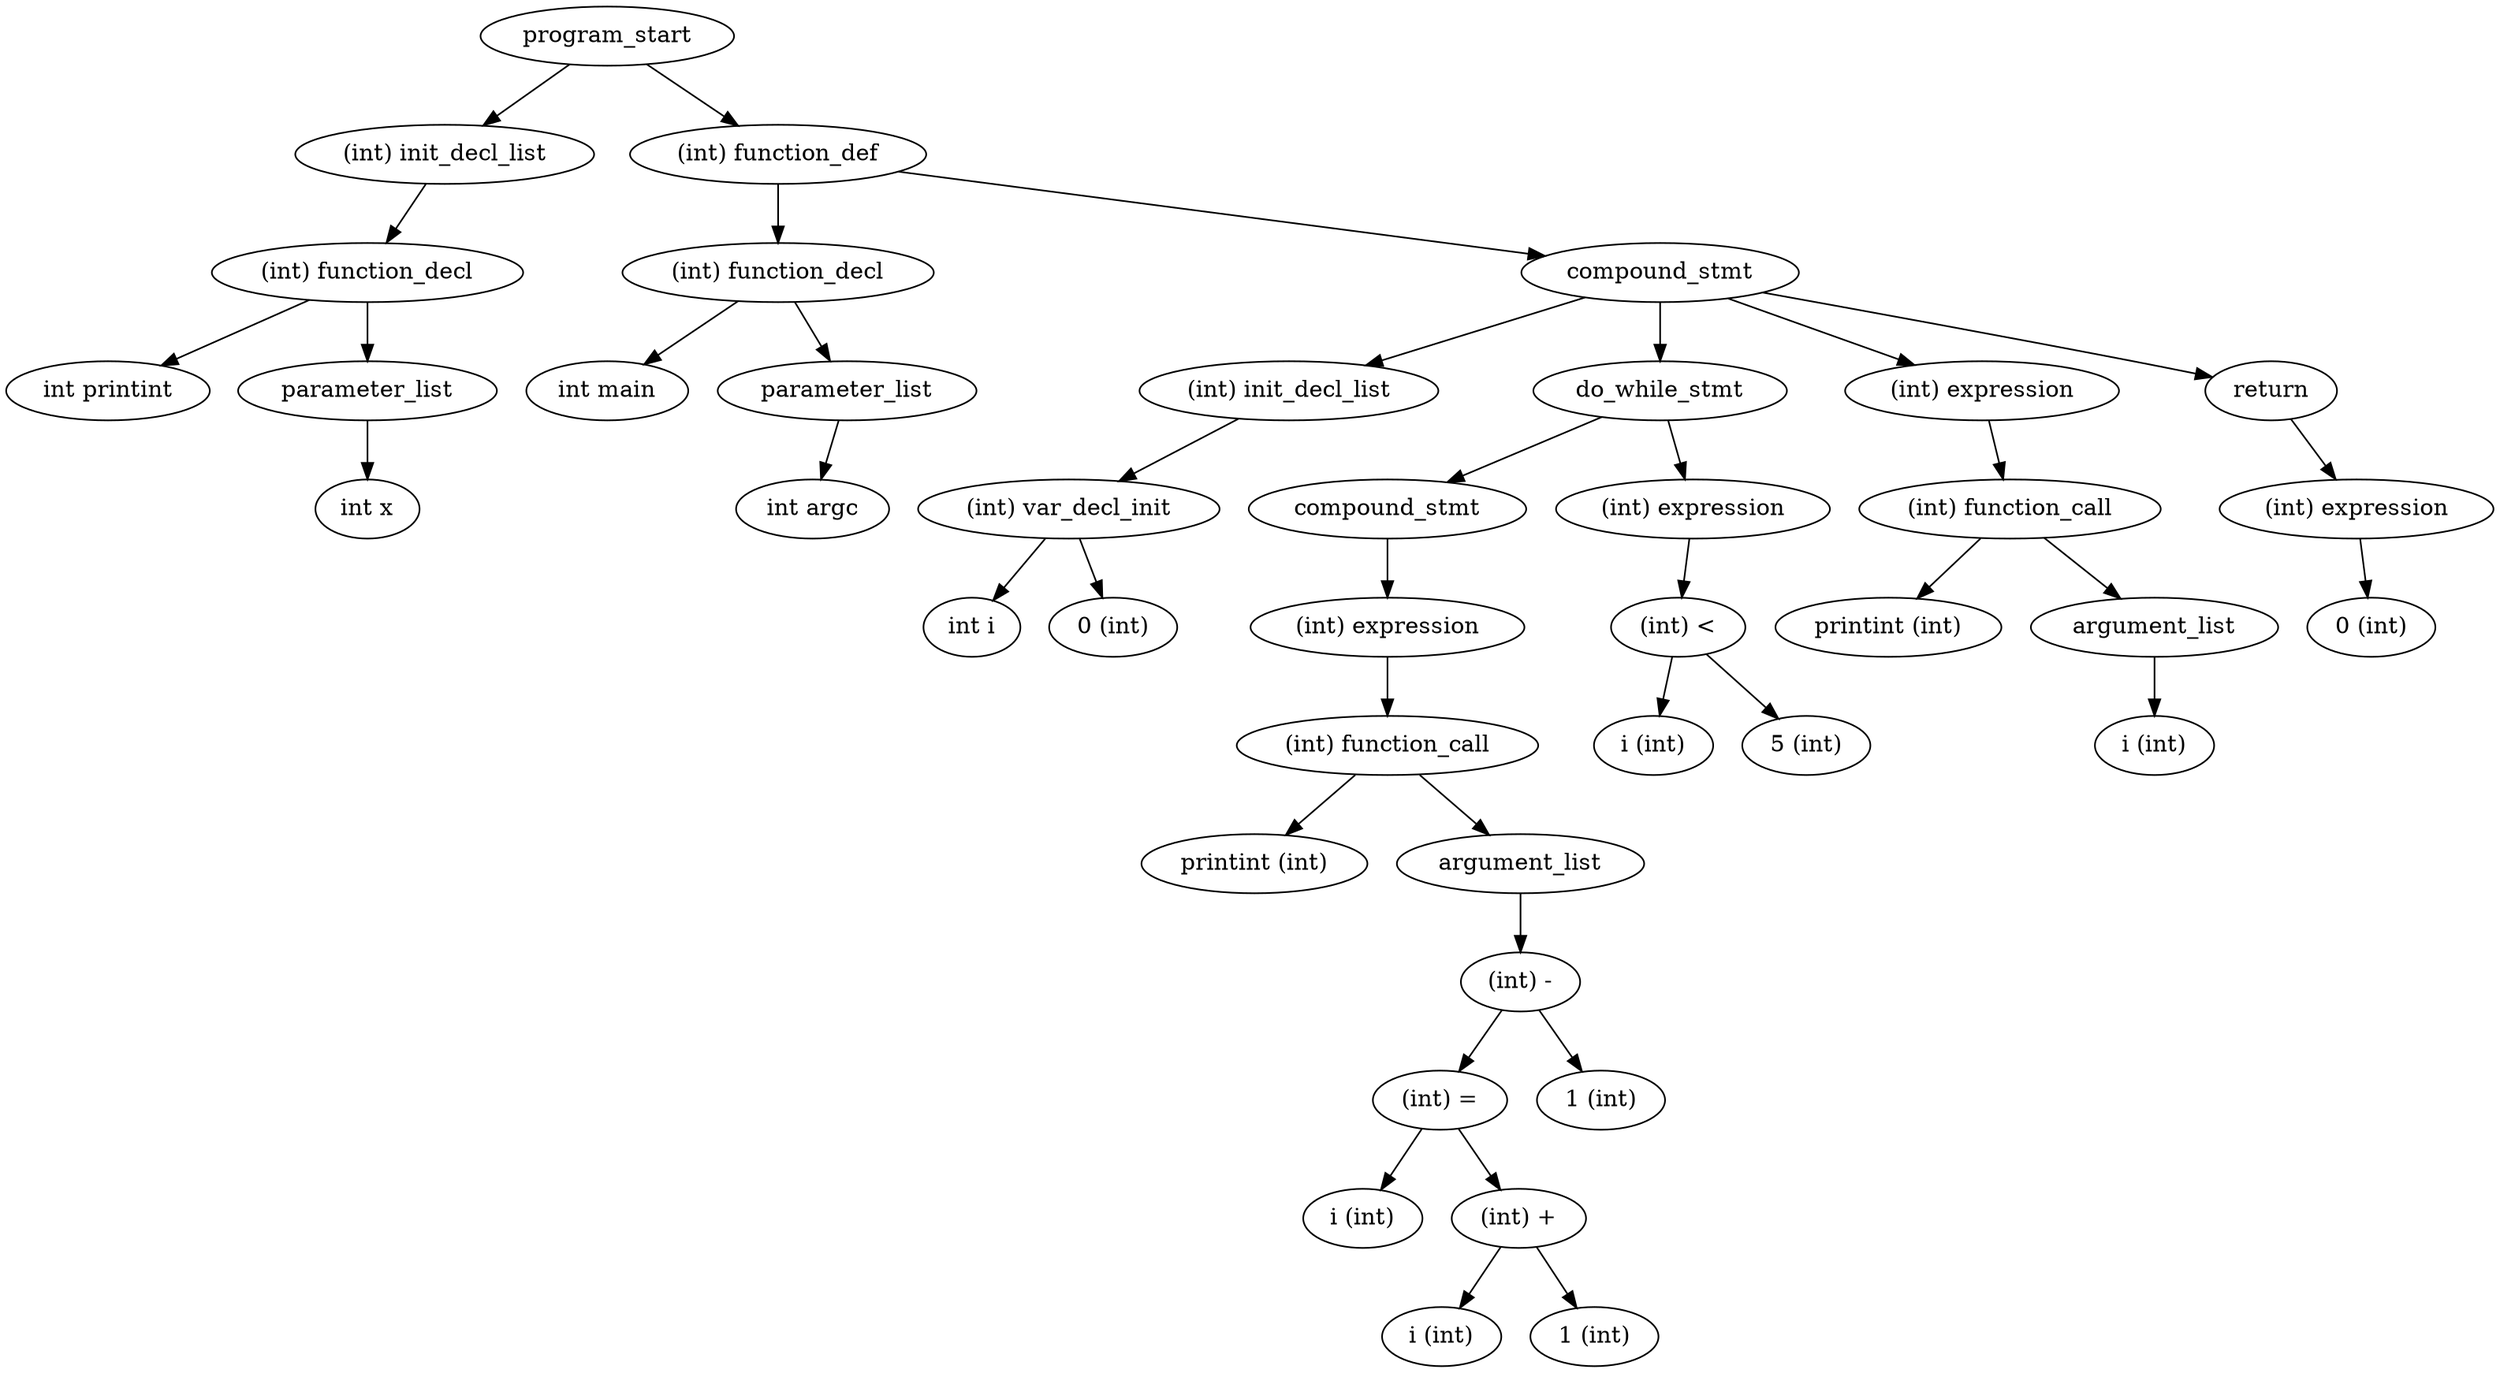 digraph {
graph [ordering="out"];
node5[label="program_start"];
node4[label="(int) init_decl_list"];
node3[label="(int) function_decl"];
node0[label="int printint"];
node3 -> node0;
node2[label="parameter_list"];
node1[label="int x"];
node2 -> node1;
node3 -> node2;
node4 -> node3;
node5 -> node4;
node40[label="(int) function_def"];
node9[label="(int) function_decl"];
node6[label="int main"];
node9 -> node6;
node8[label="parameter_list"];
node7[label="int argc"];
node8 -> node7;
node9 -> node8;
node40 -> node9;
node14[label="compound_stmt"];
node13[label="(int) init_decl_list"];
node12[label="(int) var_decl_init"];
node10[label="int i"];
node12 -> node10;
node11[label="0 (int)"];
node12 -> node11;
node13 -> node12;
node14 -> node13;
node31[label="do_while_stmt"];
node26[label="compound_stmt"];
node25[label="(int) expression"];
node24[label="(int) function_call"];
node15[label="printint (int)"];
node24 -> node15;
node23[label="argument_list"];
node22[label="(int) -"];
node20[label="(int) ="];
node16[label="i (int)"];
node20 -> node16;
node19[label="(int) +"];
node18[label="i (int)"];
node19 -> node18;
node17[label="1 (int)"];
node19 -> node17;
node20 -> node19;
node22 -> node20;
node21[label="1 (int)"];
node22 -> node21;
node23 -> node22;
node24 -> node23;
node25 -> node24;
node26 -> node25;
node31 -> node26;
node30[label="(int) expression"];
node29[label="(int) <"];
node27[label="i (int)"];
node29 -> node27;
node28[label="5 (int)"];
node29 -> node28;
node30 -> node29;
node31 -> node30;
node14 -> node31;
node36[label="(int) expression"];
node35[label="(int) function_call"];
node32[label="printint (int)"];
node35 -> node32;
node34[label="argument_list"];
node33[label="i (int)"];
node34 -> node33;
node35 -> node34;
node36 -> node35;
node14 -> node36;
node39[label="return"];
node38[label="(int) expression"];
node37[label="0 (int)"];
node38 -> node37;
node39 -> node38;
node14 -> node39;
node40 -> node14;
node5 -> node40;
}
